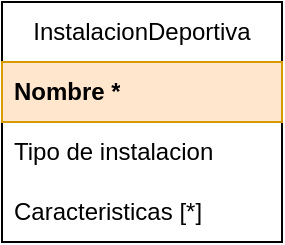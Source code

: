 <mxfile version="21.7.2" type="github">
  <diagram name="Página-1" id="1KBDBjyfihgoMntIa7lL">
    <mxGraphModel dx="417" dy="790" grid="1" gridSize="10" guides="1" tooltips="1" connect="1" arrows="1" fold="1" page="1" pageScale="1" pageWidth="827" pageHeight="1169" math="0" shadow="0">
      <root>
        <mxCell id="0" />
        <mxCell id="1" parent="0" />
        <mxCell id="Hg5Etxp4bnG95L5IKdfi-1" value="InstalacionDeportiva" style="swimlane;fontStyle=0;childLayout=stackLayout;horizontal=1;startSize=30;horizontalStack=0;resizeParent=1;resizeParentMax=0;resizeLast=0;collapsible=1;marginBottom=0;whiteSpace=wrap;html=1;" vertex="1" parent="1">
          <mxGeometry x="60" y="70" width="140" height="120" as="geometry" />
        </mxCell>
        <mxCell id="Hg5Etxp4bnG95L5IKdfi-2" value="Nombre *" style="text;strokeColor=#d79b00;fillColor=#ffe6cc;align=left;verticalAlign=middle;spacingLeft=4;spacingRight=4;overflow=hidden;points=[[0,0.5],[1,0.5]];portConstraint=eastwest;rotatable=0;whiteSpace=wrap;html=1;fontStyle=1" vertex="1" parent="Hg5Etxp4bnG95L5IKdfi-1">
          <mxGeometry y="30" width="140" height="30" as="geometry" />
        </mxCell>
        <mxCell id="Hg5Etxp4bnG95L5IKdfi-3" value="Tipo de instalacion" style="text;strokeColor=none;fillColor=none;align=left;verticalAlign=middle;spacingLeft=4;spacingRight=4;overflow=hidden;points=[[0,0.5],[1,0.5]];portConstraint=eastwest;rotatable=0;whiteSpace=wrap;html=1;" vertex="1" parent="Hg5Etxp4bnG95L5IKdfi-1">
          <mxGeometry y="60" width="140" height="30" as="geometry" />
        </mxCell>
        <mxCell id="Hg5Etxp4bnG95L5IKdfi-4" value="Caracteristicas [*]" style="text;strokeColor=none;fillColor=none;align=left;verticalAlign=middle;spacingLeft=4;spacingRight=4;overflow=hidden;points=[[0,0.5],[1,0.5]];portConstraint=eastwest;rotatable=0;whiteSpace=wrap;html=1;" vertex="1" parent="Hg5Etxp4bnG95L5IKdfi-1">
          <mxGeometry y="90" width="140" height="30" as="geometry" />
        </mxCell>
      </root>
    </mxGraphModel>
  </diagram>
</mxfile>
